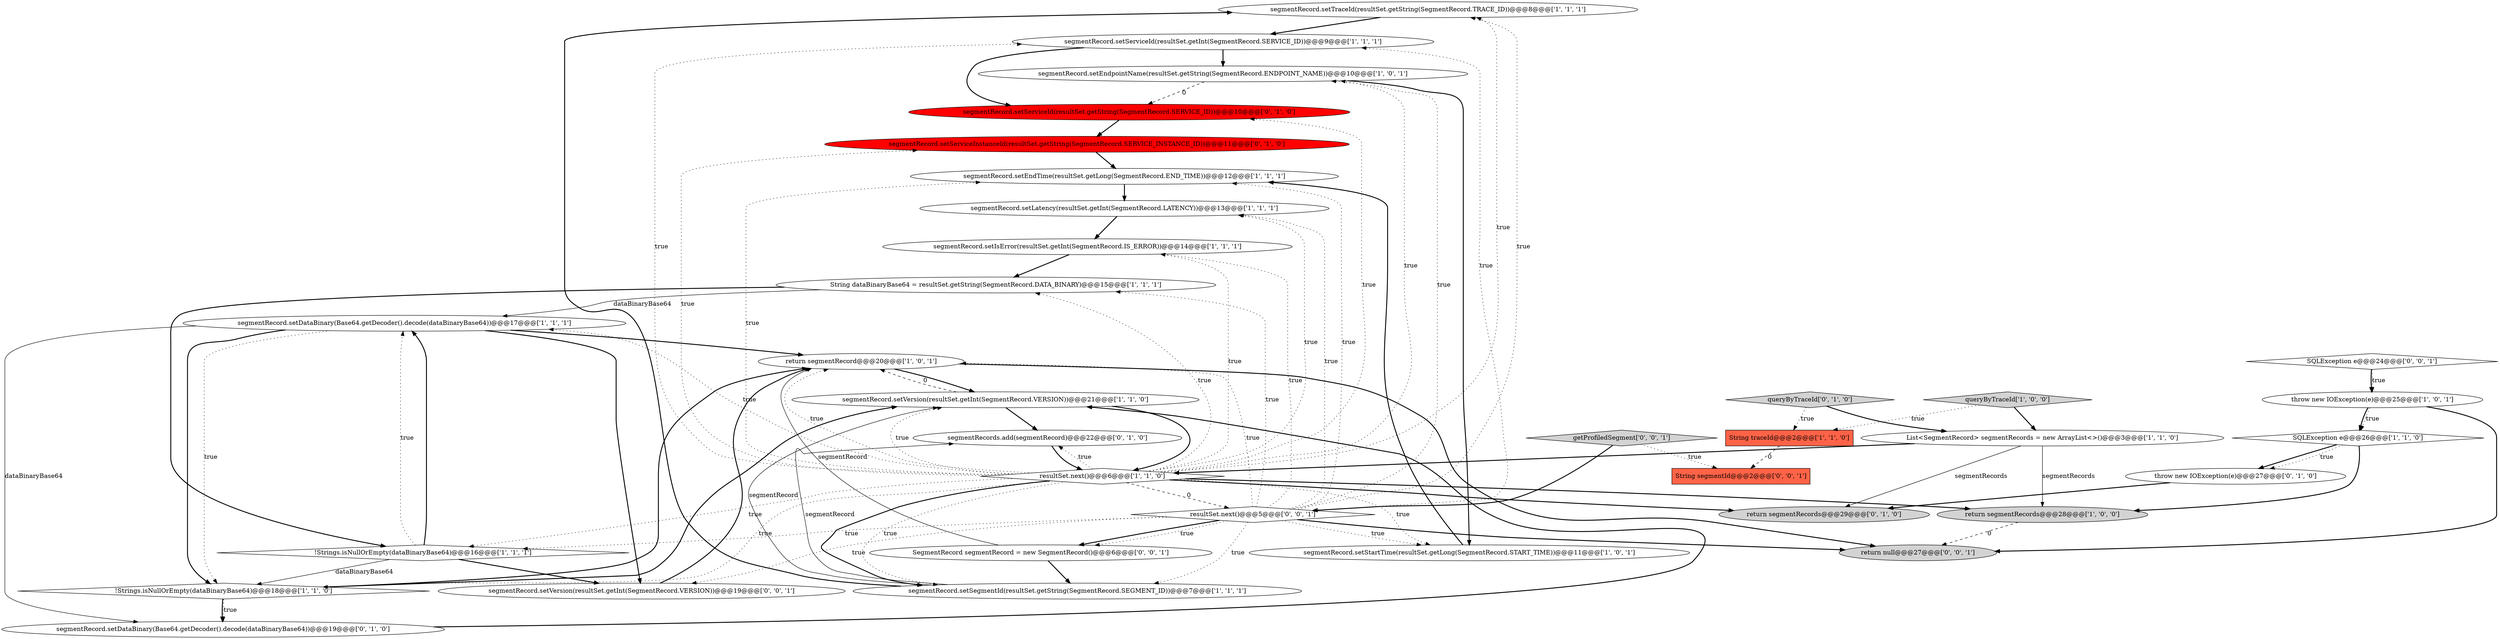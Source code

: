 digraph {
8 [style = filled, label = "segmentRecord.setTraceId(resultSet.getString(SegmentRecord.TRACE_ID))@@@8@@@['1', '1', '1']", fillcolor = white, shape = ellipse image = "AAA0AAABBB1BBB"];
27 [style = filled, label = "segmentRecord.setServiceInstanceId(resultSet.getString(SegmentRecord.SERVICE_INSTANCE_ID))@@@11@@@['0', '1', '0']", fillcolor = red, shape = ellipse image = "AAA1AAABBB2BBB"];
7 [style = filled, label = "throw new IOException(e)@@@25@@@['1', '0', '1']", fillcolor = white, shape = ellipse image = "AAA0AAABBB1BBB"];
1 [style = filled, label = "segmentRecord.setLatency(resultSet.getInt(SegmentRecord.LATENCY))@@@13@@@['1', '1', '1']", fillcolor = white, shape = ellipse image = "AAA0AAABBB1BBB"];
15 [style = filled, label = "return segmentRecord@@@20@@@['1', '0', '1']", fillcolor = white, shape = ellipse image = "AAA0AAABBB1BBB"];
5 [style = filled, label = "segmentRecord.setIsError(resultSet.getInt(SegmentRecord.IS_ERROR))@@@14@@@['1', '1', '1']", fillcolor = white, shape = ellipse image = "AAA0AAABBB1BBB"];
34 [style = filled, label = "segmentRecord.setVersion(resultSet.getInt(SegmentRecord.VERSION))@@@19@@@['0', '0', '1']", fillcolor = white, shape = ellipse image = "AAA0AAABBB3BBB"];
12 [style = filled, label = "List<SegmentRecord> segmentRecords = new ArrayList<>()@@@3@@@['1', '1', '0']", fillcolor = white, shape = ellipse image = "AAA0AAABBB1BBB"];
16 [style = filled, label = "String traceId@@@2@@@['1', '1', '0']", fillcolor = tomato, shape = box image = "AAA0AAABBB1BBB"];
28 [style = filled, label = "String segmentId@@@2@@@['0', '0', '1']", fillcolor = tomato, shape = box image = "AAA0AAABBB3BBB"];
13 [style = filled, label = "segmentRecord.setEndpointName(resultSet.getString(SegmentRecord.ENDPOINT_NAME))@@@10@@@['1', '0', '1']", fillcolor = white, shape = ellipse image = "AAA0AAABBB1BBB"];
31 [style = filled, label = "SegmentRecord segmentRecord = new SegmentRecord()@@@6@@@['0', '0', '1']", fillcolor = white, shape = ellipse image = "AAA0AAABBB3BBB"];
0 [style = filled, label = "segmentRecord.setSegmentId(resultSet.getString(SegmentRecord.SEGMENT_ID))@@@7@@@['1', '1', '1']", fillcolor = white, shape = ellipse image = "AAA0AAABBB1BBB"];
18 [style = filled, label = "SQLException e@@@26@@@['1', '1', '0']", fillcolor = white, shape = diamond image = "AAA0AAABBB1BBB"];
32 [style = filled, label = "SQLException e@@@24@@@['0', '0', '1']", fillcolor = white, shape = diamond image = "AAA0AAABBB3BBB"];
10 [style = filled, label = "segmentRecord.setDataBinary(Base64.getDecoder().decode(dataBinaryBase64))@@@17@@@['1', '1', '1']", fillcolor = white, shape = ellipse image = "AAA0AAABBB1BBB"];
6 [style = filled, label = "resultSet.next()@@@6@@@['1', '1', '0']", fillcolor = white, shape = diamond image = "AAA0AAABBB1BBB"];
4 [style = filled, label = "!Strings.isNullOrEmpty(dataBinaryBase64)@@@18@@@['1', '1', '0']", fillcolor = white, shape = diamond image = "AAA0AAABBB1BBB"];
19 [style = filled, label = "String dataBinaryBase64 = resultSet.getString(SegmentRecord.DATA_BINARY)@@@15@@@['1', '1', '1']", fillcolor = white, shape = ellipse image = "AAA0AAABBB1BBB"];
11 [style = filled, label = "queryByTraceId['1', '0', '0']", fillcolor = lightgray, shape = diamond image = "AAA0AAABBB1BBB"];
22 [style = filled, label = "segmentRecords.add(segmentRecord)@@@22@@@['0', '1', '0']", fillcolor = white, shape = ellipse image = "AAA0AAABBB2BBB"];
17 [style = filled, label = "segmentRecord.setServiceId(resultSet.getInt(SegmentRecord.SERVICE_ID))@@@9@@@['1', '1', '1']", fillcolor = white, shape = ellipse image = "AAA0AAABBB1BBB"];
33 [style = filled, label = "return null@@@27@@@['0', '0', '1']", fillcolor = lightgray, shape = ellipse image = "AAA0AAABBB3BBB"];
26 [style = filled, label = "segmentRecord.setServiceId(resultSet.getString(SegmentRecord.SERVICE_ID))@@@10@@@['0', '1', '0']", fillcolor = red, shape = ellipse image = "AAA1AAABBB2BBB"];
9 [style = filled, label = "segmentRecord.setStartTime(resultSet.getLong(SegmentRecord.START_TIME))@@@11@@@['1', '0', '1']", fillcolor = white, shape = ellipse image = "AAA0AAABBB1BBB"];
2 [style = filled, label = "segmentRecord.setVersion(resultSet.getInt(SegmentRecord.VERSION))@@@21@@@['1', '1', '0']", fillcolor = white, shape = ellipse image = "AAA0AAABBB1BBB"];
3 [style = filled, label = "!Strings.isNullOrEmpty(dataBinaryBase64)@@@16@@@['1', '1', '1']", fillcolor = white, shape = diamond image = "AAA0AAABBB1BBB"];
25 [style = filled, label = "segmentRecord.setDataBinary(Base64.getDecoder().decode(dataBinaryBase64))@@@19@@@['0', '1', '0']", fillcolor = white, shape = ellipse image = "AAA0AAABBB2BBB"];
29 [style = filled, label = "getProfiledSegment['0', '0', '1']", fillcolor = lightgray, shape = diamond image = "AAA0AAABBB3BBB"];
30 [style = filled, label = "resultSet.next()@@@5@@@['0', '0', '1']", fillcolor = white, shape = diamond image = "AAA0AAABBB3BBB"];
20 [style = filled, label = "return segmentRecords@@@28@@@['1', '0', '0']", fillcolor = lightgray, shape = ellipse image = "AAA0AAABBB1BBB"];
14 [style = filled, label = "segmentRecord.setEndTime(resultSet.getLong(SegmentRecord.END_TIME))@@@12@@@['1', '1', '1']", fillcolor = white, shape = ellipse image = "AAA0AAABBB1BBB"];
23 [style = filled, label = "queryByTraceId['0', '1', '0']", fillcolor = lightgray, shape = diamond image = "AAA0AAABBB2BBB"];
21 [style = filled, label = "return segmentRecords@@@29@@@['0', '1', '0']", fillcolor = lightgray, shape = ellipse image = "AAA0AAABBB2BBB"];
24 [style = filled, label = "throw new IOException(e)@@@27@@@['0', '1', '0']", fillcolor = white, shape = ellipse image = "AAA0AAABBB2BBB"];
1->5 [style = bold, label=""];
30->5 [style = dotted, label="true"];
3->4 [style = solid, label="dataBinaryBase64"];
4->25 [style = bold, label=""];
29->30 [style = bold, label=""];
2->6 [style = bold, label=""];
4->15 [style = bold, label=""];
30->0 [style = dotted, label="true"];
6->1 [style = dotted, label="true"];
34->15 [style = bold, label=""];
6->19 [style = dotted, label="true"];
3->34 [style = bold, label=""];
6->26 [style = dotted, label="true"];
24->21 [style = bold, label=""];
0->8 [style = bold, label=""];
9->14 [style = bold, label=""];
23->12 [style = bold, label=""];
6->0 [style = dotted, label="true"];
10->4 [style = dotted, label="true"];
6->3 [style = dotted, label="true"];
16->28 [style = dashed, label="0"];
12->20 [style = solid, label="segmentRecords"];
19->3 [style = bold, label=""];
6->15 [style = dotted, label="true"];
0->2 [style = solid, label="segmentRecord"];
6->13 [style = dotted, label="true"];
30->19 [style = dotted, label="true"];
11->12 [style = bold, label=""];
32->7 [style = bold, label=""];
4->2 [style = bold, label=""];
13->26 [style = dashed, label="0"];
25->2 [style = bold, label=""];
2->15 [style = dashed, label="0"];
8->17 [style = bold, label=""];
3->10 [style = bold, label=""];
7->33 [style = bold, label=""];
18->20 [style = bold, label=""];
26->27 [style = bold, label=""];
6->14 [style = dotted, label="true"];
10->34 [style = bold, label=""];
30->3 [style = dotted, label="true"];
11->16 [style = dotted, label="true"];
30->9 [style = dotted, label="true"];
10->25 [style = solid, label="dataBinaryBase64"];
20->33 [style = dashed, label="0"];
15->33 [style = bold, label=""];
22->6 [style = bold, label=""];
23->16 [style = dotted, label="true"];
18->24 [style = bold, label=""];
30->33 [style = bold, label=""];
27->14 [style = bold, label=""];
6->21 [style = bold, label=""];
31->0 [style = bold, label=""];
3->10 [style = dotted, label="true"];
18->24 [style = dotted, label="true"];
32->7 [style = dotted, label="true"];
6->22 [style = dotted, label="true"];
30->34 [style = dotted, label="true"];
30->14 [style = dotted, label="true"];
6->20 [style = bold, label=""];
5->19 [style = bold, label=""];
6->10 [style = dotted, label="true"];
6->2 [style = dotted, label="true"];
30->13 [style = dotted, label="true"];
29->28 [style = dotted, label="true"];
6->9 [style = dotted, label="true"];
30->31 [style = bold, label=""];
6->8 [style = dotted, label="true"];
7->18 [style = dotted, label="true"];
7->18 [style = bold, label=""];
30->8 [style = dotted, label="true"];
17->13 [style = bold, label=""];
13->9 [style = bold, label=""];
30->17 [style = dotted, label="true"];
6->27 [style = dotted, label="true"];
30->31 [style = dotted, label="true"];
15->2 [style = bold, label=""];
17->26 [style = bold, label=""];
30->1 [style = dotted, label="true"];
10->15 [style = bold, label=""];
0->22 [style = solid, label="segmentRecord"];
6->0 [style = bold, label=""];
19->10 [style = solid, label="dataBinaryBase64"];
4->25 [style = dotted, label="true"];
12->21 [style = solid, label="segmentRecords"];
12->6 [style = bold, label=""];
6->17 [style = dotted, label="true"];
14->1 [style = bold, label=""];
6->4 [style = dotted, label="true"];
10->4 [style = bold, label=""];
31->15 [style = solid, label="segmentRecord"];
6->30 [style = dashed, label="0"];
2->22 [style = bold, label=""];
30->15 [style = dotted, label="true"];
6->5 [style = dotted, label="true"];
}
